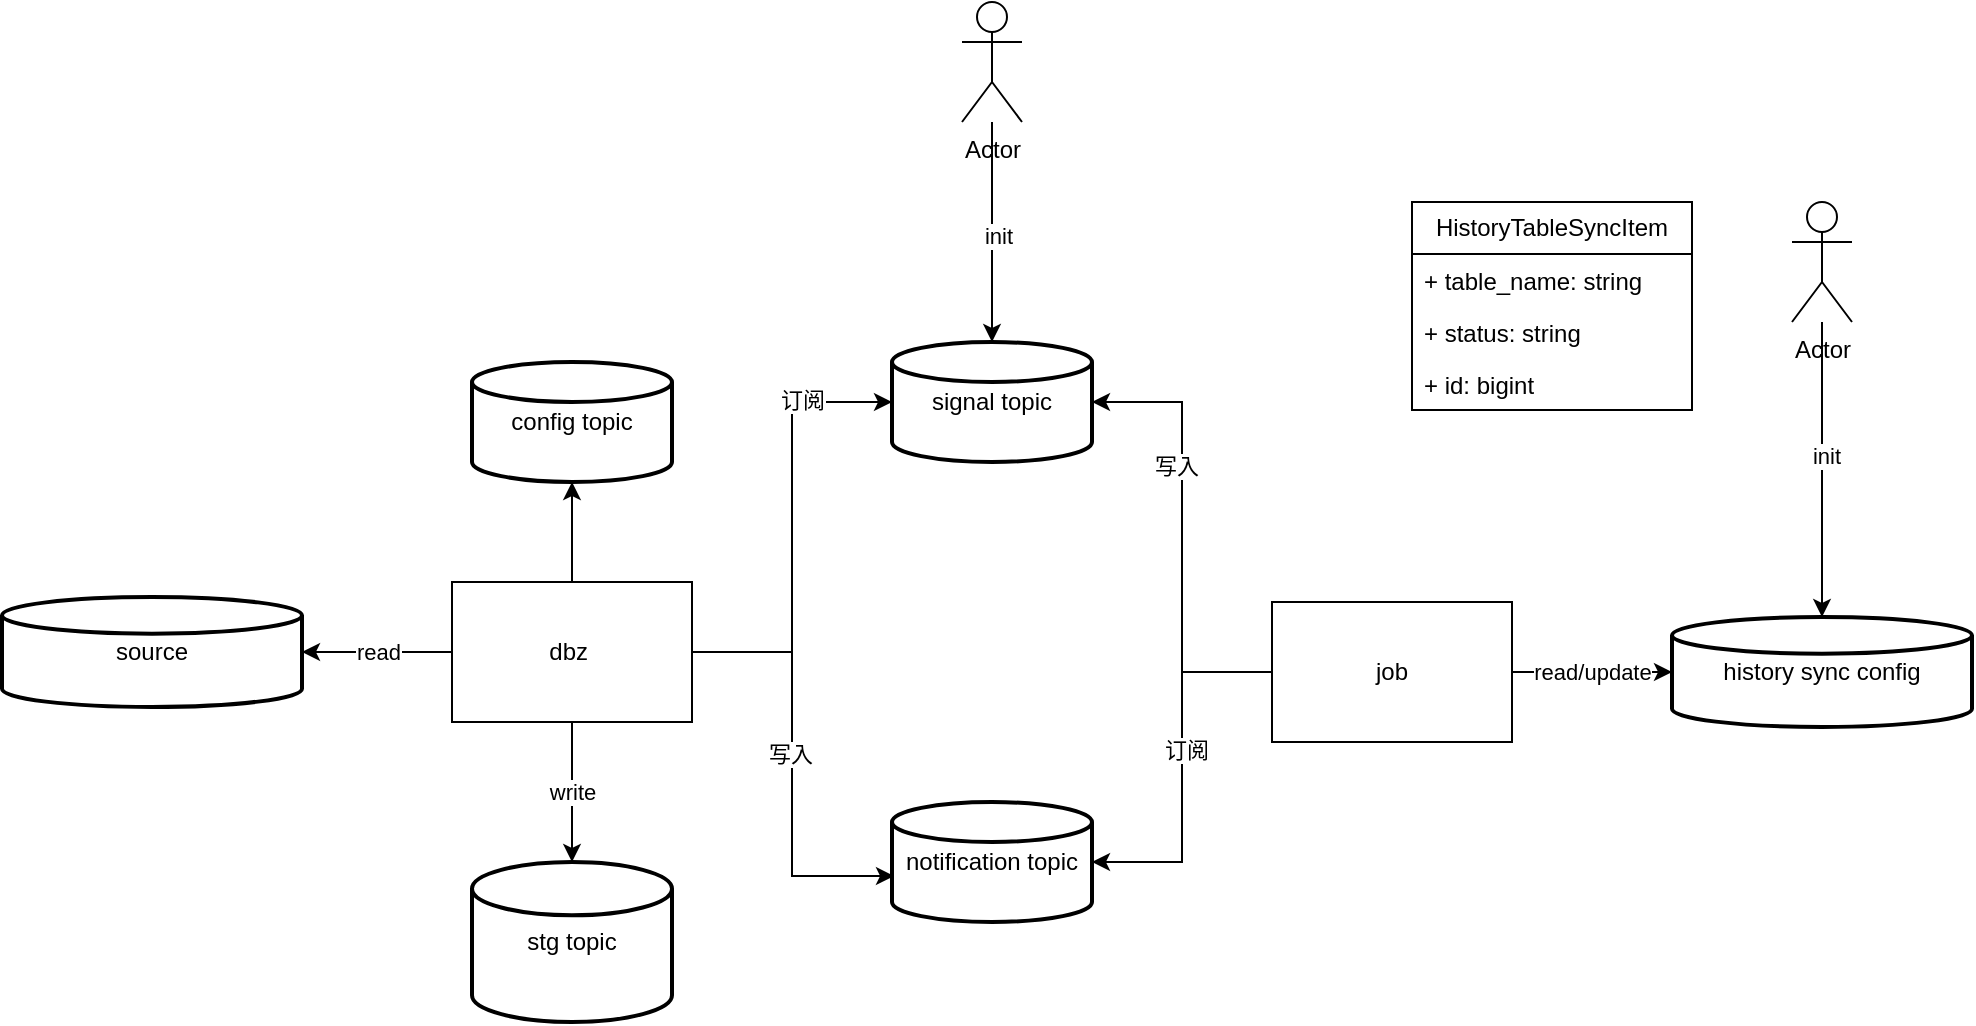 <mxfile version="23.1.8" type="github">
  <diagram name="第 1 页" id="mN5AgLcgQHXgOPMO2XUk">
    <mxGraphModel dx="1242" dy="703" grid="1" gridSize="10" guides="1" tooltips="1" connect="1" arrows="1" fold="1" page="1" pageScale="1" pageWidth="3300" pageHeight="4681" math="0" shadow="0">
      <root>
        <mxCell id="0" />
        <mxCell id="1" parent="0" />
        <mxCell id="8kMtXXIsv-n1UFxot8m4-20" value="HistoryTableSyncItem" style="swimlane;fontStyle=0;childLayout=stackLayout;horizontal=1;startSize=26;fillColor=none;horizontalStack=0;resizeParent=1;resizeParentMax=0;resizeLast=0;collapsible=1;marginBottom=0;whiteSpace=wrap;html=1;" parent="1" vertex="1">
          <mxGeometry x="730" y="580" width="140" height="104" as="geometry" />
        </mxCell>
        <mxCell id="8kMtXXIsv-n1UFxot8m4-21" value="+ table_name: string" style="text;strokeColor=none;fillColor=none;align=left;verticalAlign=top;spacingLeft=4;spacingRight=4;overflow=hidden;rotatable=0;points=[[0,0.5],[1,0.5]];portConstraint=eastwest;whiteSpace=wrap;html=1;" parent="8kMtXXIsv-n1UFxot8m4-20" vertex="1">
          <mxGeometry y="26" width="140" height="26" as="geometry" />
        </mxCell>
        <mxCell id="8kMtXXIsv-n1UFxot8m4-22" value="+ status: string" style="text;strokeColor=none;fillColor=none;align=left;verticalAlign=top;spacingLeft=4;spacingRight=4;overflow=hidden;rotatable=0;points=[[0,0.5],[1,0.5]];portConstraint=eastwest;whiteSpace=wrap;html=1;" parent="8kMtXXIsv-n1UFxot8m4-20" vertex="1">
          <mxGeometry y="52" width="140" height="26" as="geometry" />
        </mxCell>
        <mxCell id="8kMtXXIsv-n1UFxot8m4-23" value="+ id: bigint" style="text;strokeColor=none;fillColor=none;align=left;verticalAlign=top;spacingLeft=4;spacingRight=4;overflow=hidden;rotatable=0;points=[[0,0.5],[1,0.5]];portConstraint=eastwest;whiteSpace=wrap;html=1;" parent="8kMtXXIsv-n1UFxot8m4-20" vertex="1">
          <mxGeometry y="78" width="140" height="26" as="geometry" />
        </mxCell>
        <mxCell id="8kMtXXIsv-n1UFxot8m4-49" value="read" style="edgeStyle=orthogonalEdgeStyle;rounded=0;orthogonalLoop=1;jettySize=auto;html=1;" parent="1" source="8kMtXXIsv-n1UFxot8m4-31" target="8kMtXXIsv-n1UFxot8m4-48" edge="1">
          <mxGeometry relative="1" as="geometry" />
        </mxCell>
        <mxCell id="8kMtXXIsv-n1UFxot8m4-31" value="dbz&amp;nbsp;" style="rounded=0;whiteSpace=wrap;html=1;" parent="1" vertex="1">
          <mxGeometry x="250" y="770" width="120" height="70" as="geometry" />
        </mxCell>
        <mxCell id="8kMtXXIsv-n1UFxot8m4-47" value="read/update" style="edgeStyle=orthogonalEdgeStyle;rounded=0;orthogonalLoop=1;jettySize=auto;html=1;exitX=1;exitY=0.5;exitDx=0;exitDy=0;" parent="1" source="8kMtXXIsv-n1UFxot8m4-32" target="8kMtXXIsv-n1UFxot8m4-46" edge="1">
          <mxGeometry relative="1" as="geometry" />
        </mxCell>
        <mxCell id="8kMtXXIsv-n1UFxot8m4-32" value="job" style="rounded=0;whiteSpace=wrap;html=1;" parent="1" vertex="1">
          <mxGeometry x="660" y="780" width="120" height="70" as="geometry" />
        </mxCell>
        <mxCell id="8kMtXXIsv-n1UFxot8m4-33" value="signal topic" style="strokeWidth=2;html=1;shape=mxgraph.flowchart.database;whiteSpace=wrap;" parent="1" vertex="1">
          <mxGeometry x="470" y="650" width="100" height="60" as="geometry" />
        </mxCell>
        <mxCell id="8kMtXXIsv-n1UFxot8m4-34" value="notification topic" style="strokeWidth=2;html=1;shape=mxgraph.flowchart.database;whiteSpace=wrap;" parent="1" vertex="1">
          <mxGeometry x="470" y="880" width="100" height="60" as="geometry" />
        </mxCell>
        <mxCell id="8kMtXXIsv-n1UFxot8m4-36" style="edgeStyle=orthogonalEdgeStyle;rounded=0;orthogonalLoop=1;jettySize=auto;html=1;entryX=0.01;entryY=0.617;entryDx=0;entryDy=0;entryPerimeter=0;" parent="1" source="8kMtXXIsv-n1UFxot8m4-31" target="8kMtXXIsv-n1UFxot8m4-34" edge="1">
          <mxGeometry relative="1" as="geometry" />
        </mxCell>
        <mxCell id="8kMtXXIsv-n1UFxot8m4-39" value="写入" style="edgeLabel;html=1;align=center;verticalAlign=middle;resizable=0;points=[];" parent="8kMtXXIsv-n1UFxot8m4-36" vertex="1" connectable="0">
          <mxGeometry x="-0.053" y="-1" relative="1" as="geometry">
            <mxPoint as="offset" />
          </mxGeometry>
        </mxCell>
        <mxCell id="8kMtXXIsv-n1UFxot8m4-37" style="edgeStyle=orthogonalEdgeStyle;rounded=0;orthogonalLoop=1;jettySize=auto;html=1;entryX=0;entryY=0.5;entryDx=0;entryDy=0;entryPerimeter=0;" parent="1" source="8kMtXXIsv-n1UFxot8m4-31" target="8kMtXXIsv-n1UFxot8m4-33" edge="1">
          <mxGeometry relative="1" as="geometry" />
        </mxCell>
        <mxCell id="8kMtXXIsv-n1UFxot8m4-38" value="订阅" style="edgeLabel;html=1;align=center;verticalAlign=middle;resizable=0;points=[];" parent="8kMtXXIsv-n1UFxot8m4-37" vertex="1" connectable="0">
          <mxGeometry x="0.6" y="1" relative="1" as="geometry">
            <mxPoint as="offset" />
          </mxGeometry>
        </mxCell>
        <mxCell id="8kMtXXIsv-n1UFxot8m4-40" style="edgeStyle=orthogonalEdgeStyle;rounded=0;orthogonalLoop=1;jettySize=auto;html=1;entryX=1;entryY=0.5;entryDx=0;entryDy=0;entryPerimeter=0;" parent="1" source="8kMtXXIsv-n1UFxot8m4-32" target="8kMtXXIsv-n1UFxot8m4-33" edge="1">
          <mxGeometry relative="1" as="geometry" />
        </mxCell>
        <mxCell id="8kMtXXIsv-n1UFxot8m4-44" value="写入" style="edgeLabel;html=1;align=center;verticalAlign=middle;resizable=0;points=[];" parent="8kMtXXIsv-n1UFxot8m4-40" vertex="1" connectable="0">
          <mxGeometry x="0.316" y="3" relative="1" as="geometry">
            <mxPoint as="offset" />
          </mxGeometry>
        </mxCell>
        <mxCell id="8kMtXXIsv-n1UFxot8m4-41" style="edgeStyle=orthogonalEdgeStyle;rounded=0;orthogonalLoop=1;jettySize=auto;html=1;entryX=1;entryY=0.5;entryDx=0;entryDy=0;entryPerimeter=0;" parent="1" source="8kMtXXIsv-n1UFxot8m4-32" target="8kMtXXIsv-n1UFxot8m4-34" edge="1">
          <mxGeometry relative="1" as="geometry" />
        </mxCell>
        <mxCell id="8kMtXXIsv-n1UFxot8m4-43" value="订阅" style="edgeLabel;html=1;align=center;verticalAlign=middle;resizable=0;points=[];" parent="8kMtXXIsv-n1UFxot8m4-41" vertex="1" connectable="0">
          <mxGeometry x="-0.092" y="2" relative="1" as="geometry">
            <mxPoint as="offset" />
          </mxGeometry>
        </mxCell>
        <mxCell id="8kMtXXIsv-n1UFxot8m4-46" value="history sync config" style="strokeWidth=2;html=1;shape=mxgraph.flowchart.database;whiteSpace=wrap;" parent="1" vertex="1">
          <mxGeometry x="860" y="787.5" width="150" height="55" as="geometry" />
        </mxCell>
        <mxCell id="8kMtXXIsv-n1UFxot8m4-48" value="source" style="strokeWidth=2;html=1;shape=mxgraph.flowchart.database;whiteSpace=wrap;" parent="1" vertex="1">
          <mxGeometry x="25" y="777.5" width="150" height="55" as="geometry" />
        </mxCell>
        <mxCell id="8kMtXXIsv-n1UFxot8m4-50" value="config topic" style="strokeWidth=2;html=1;shape=mxgraph.flowchart.database;whiteSpace=wrap;" parent="1" vertex="1">
          <mxGeometry x="260" y="660" width="100" height="60" as="geometry" />
        </mxCell>
        <mxCell id="8kMtXXIsv-n1UFxot8m4-51" style="edgeStyle=orthogonalEdgeStyle;rounded=0;orthogonalLoop=1;jettySize=auto;html=1;entryX=0.5;entryY=1;entryDx=0;entryDy=0;entryPerimeter=0;" parent="1" source="8kMtXXIsv-n1UFxot8m4-31" target="8kMtXXIsv-n1UFxot8m4-50" edge="1">
          <mxGeometry relative="1" as="geometry" />
        </mxCell>
        <mxCell id="8kMtXXIsv-n1UFxot8m4-53" style="edgeStyle=orthogonalEdgeStyle;rounded=0;orthogonalLoop=1;jettySize=auto;html=1;" parent="1" source="8kMtXXIsv-n1UFxot8m4-52" target="8kMtXXIsv-n1UFxot8m4-46" edge="1">
          <mxGeometry relative="1" as="geometry" />
        </mxCell>
        <mxCell id="8kMtXXIsv-n1UFxot8m4-54" value="init" style="edgeLabel;html=1;align=center;verticalAlign=middle;resizable=0;points=[];" parent="8kMtXXIsv-n1UFxot8m4-53" vertex="1" connectable="0">
          <mxGeometry x="-0.096" y="2" relative="1" as="geometry">
            <mxPoint as="offset" />
          </mxGeometry>
        </mxCell>
        <mxCell id="8kMtXXIsv-n1UFxot8m4-52" value="Actor" style="shape=umlActor;verticalLabelPosition=bottom;verticalAlign=top;html=1;" parent="1" vertex="1">
          <mxGeometry x="920" y="580" width="30" height="60" as="geometry" />
        </mxCell>
        <mxCell id="8kMtXXIsv-n1UFxot8m4-56" value="Actor" style="shape=umlActor;verticalLabelPosition=bottom;verticalAlign=top;html=1;" parent="1" vertex="1">
          <mxGeometry x="505" y="480" width="30" height="60" as="geometry" />
        </mxCell>
        <mxCell id="8kMtXXIsv-n1UFxot8m4-57" style="edgeStyle=orthogonalEdgeStyle;rounded=0;orthogonalLoop=1;jettySize=auto;html=1;entryX=0.5;entryY=0;entryDx=0;entryDy=0;entryPerimeter=0;" parent="1" source="8kMtXXIsv-n1UFxot8m4-56" target="8kMtXXIsv-n1UFxot8m4-33" edge="1">
          <mxGeometry relative="1" as="geometry" />
        </mxCell>
        <mxCell id="8kMtXXIsv-n1UFxot8m4-60" value="init" style="edgeLabel;html=1;align=center;verticalAlign=middle;resizable=0;points=[];" parent="8kMtXXIsv-n1UFxot8m4-57" vertex="1" connectable="0">
          <mxGeometry x="0.036" y="3" relative="1" as="geometry">
            <mxPoint as="offset" />
          </mxGeometry>
        </mxCell>
        <mxCell id="5PeiYAoFqexthIZMkMlC-4" value="stg topic" style="strokeWidth=2;html=1;shape=mxgraph.flowchart.database;whiteSpace=wrap;" vertex="1" parent="1">
          <mxGeometry x="260" y="910" width="100" height="80" as="geometry" />
        </mxCell>
        <mxCell id="5PeiYAoFqexthIZMkMlC-5" value="write" style="edgeStyle=orthogonalEdgeStyle;rounded=0;orthogonalLoop=1;jettySize=auto;html=1;exitX=0.5;exitY=1;exitDx=0;exitDy=0;entryX=0.5;entryY=0;entryDx=0;entryDy=0;entryPerimeter=0;" edge="1" parent="1" source="8kMtXXIsv-n1UFxot8m4-31" target="5PeiYAoFqexthIZMkMlC-4">
          <mxGeometry relative="1" as="geometry" />
        </mxCell>
      </root>
    </mxGraphModel>
  </diagram>
</mxfile>

